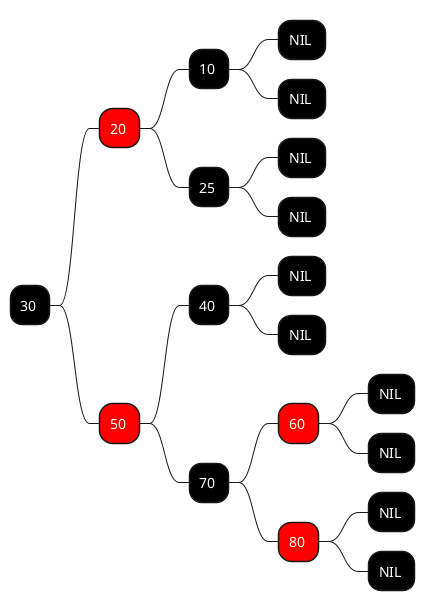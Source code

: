 



@startmindmap
<style>
mindmapDiagram {
  node {
    BorderColor black
    FontColor white
  }
  .red {
    BackgroundColor red
  }
  .black {
    BackgroundColor black
  }
}
</style>

* 30 <<black>>
** 20 <<red>>
*** 10 <<black>>
**** NIL <<black>>
**** NIL <<black>>
*** 25 <<black>>
**** NIL <<black>>
**** NIL <<black>>
** 50 <<red>>
*** 40 <<black>>
**** NIL <<black>>
**** NIL <<black>>
*** 70 <<black>>
**** 60 <<red>>
***** NIL <<black>>
***** NIL <<black>>
**** 80 <<red>>
***** NIL <<black>>
***** NIL <<black>>

@endmindmap
